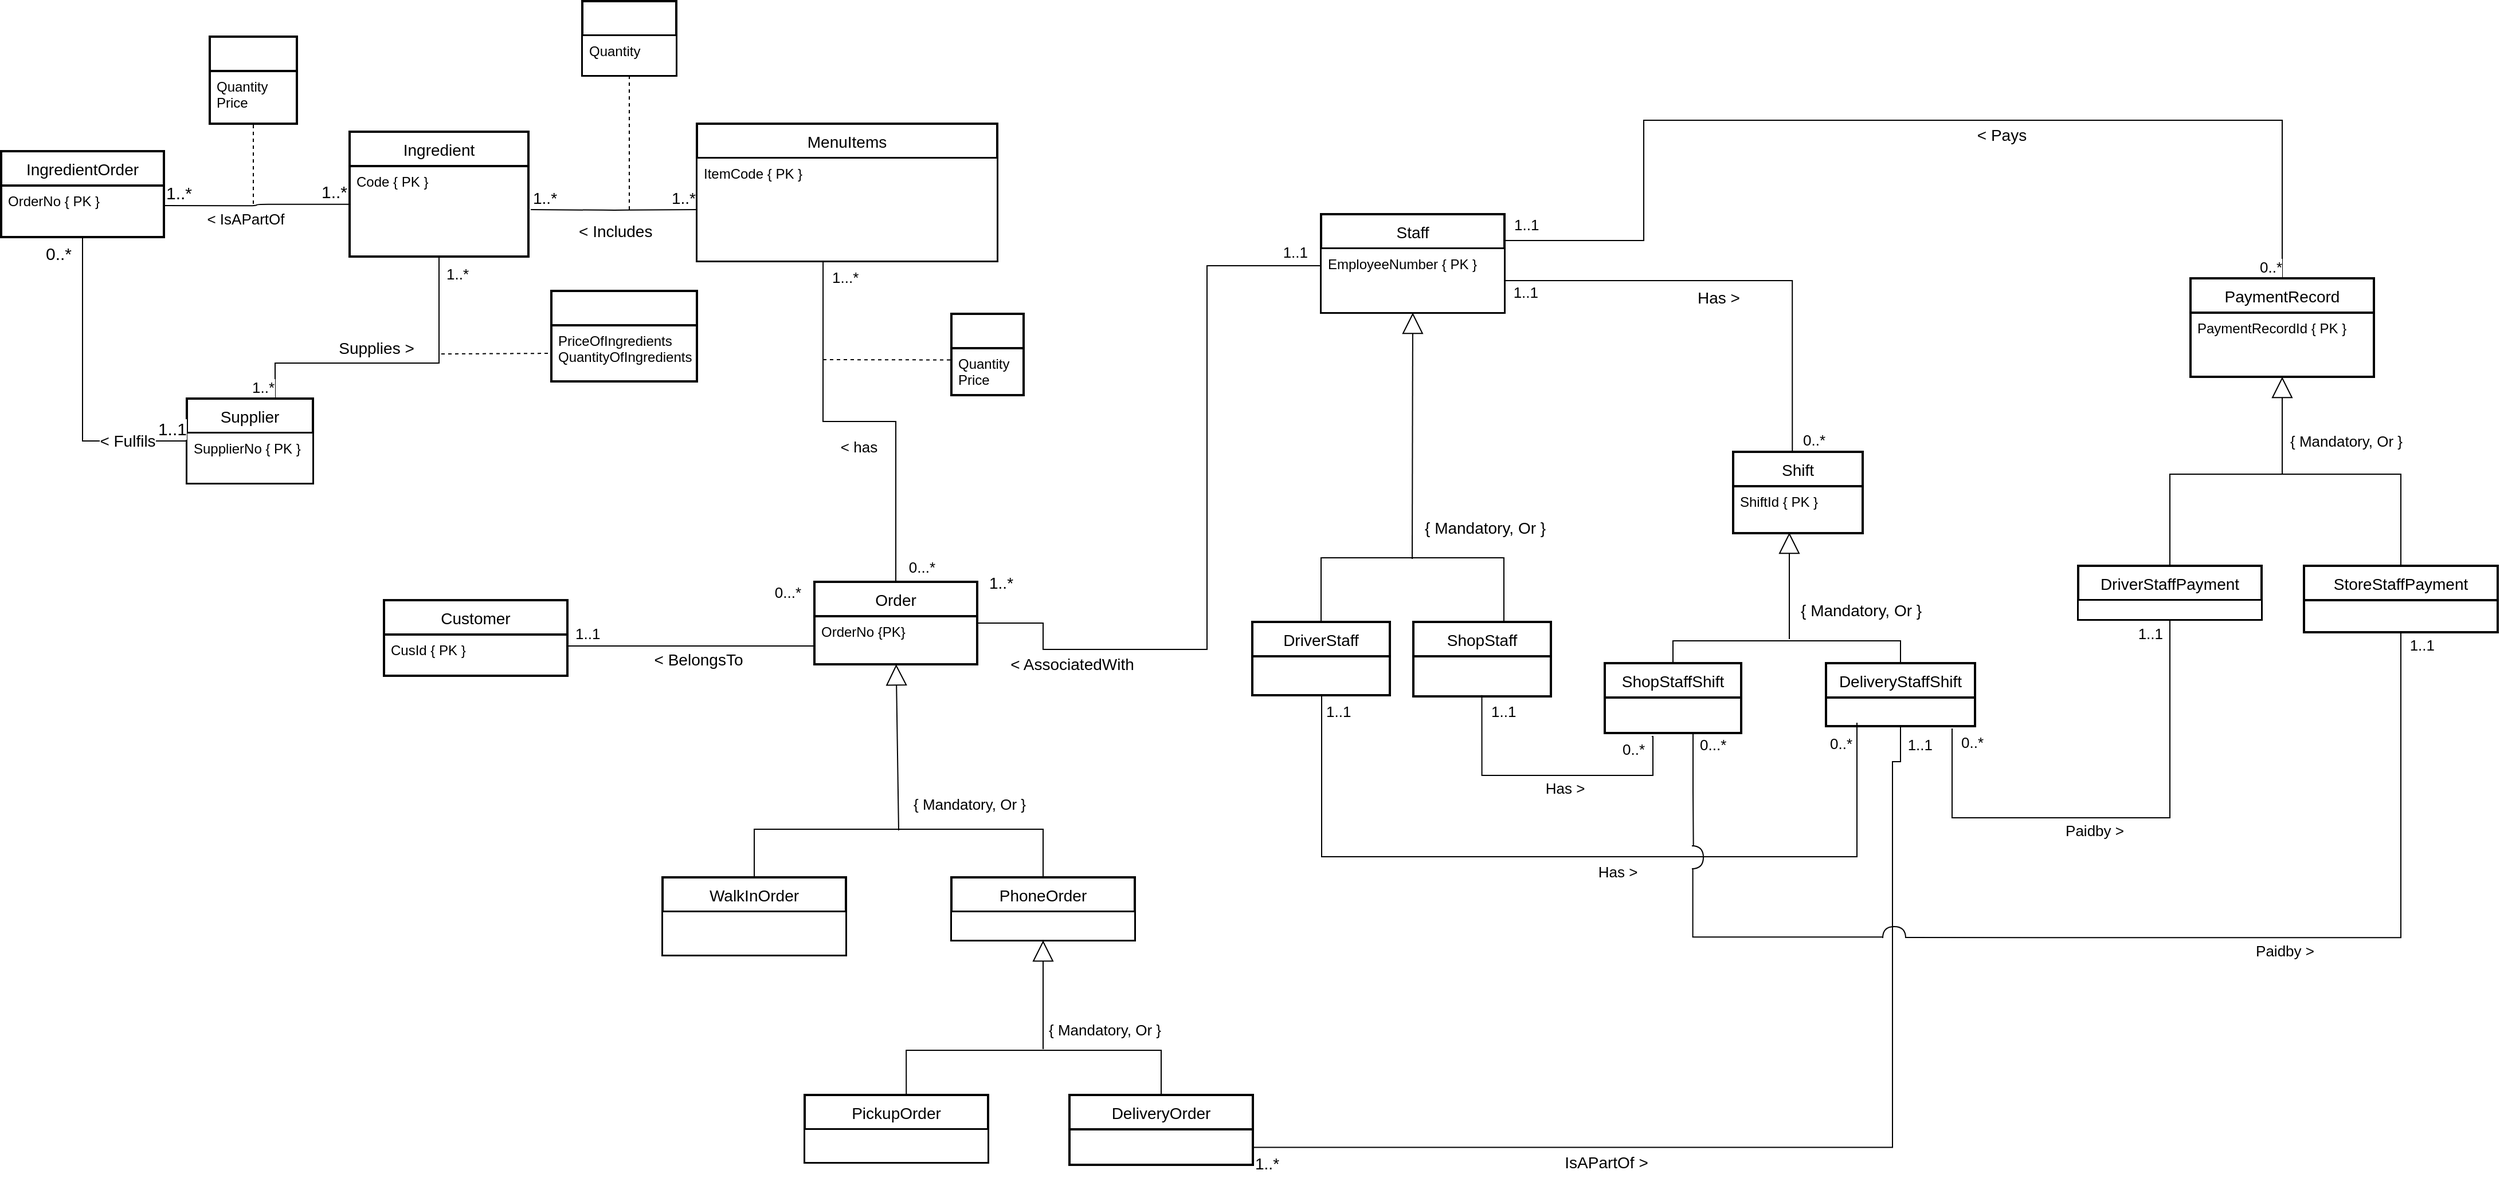 <mxfile version="12.1.9" type="device" pages="1"><diagram id="5v86QGyuzgMImL1eZHsM" name="Page-1"><mxGraphModel dx="1896" dy="987" grid="0" gridSize="10" guides="1" tooltips="1" connect="1" arrows="1" fold="1" page="0" pageScale="1" pageWidth="827" pageHeight="1169" math="0" shadow="0"><root><mxCell id="0"/><mxCell id="1" parent="0"/><mxCell id="y1MUxtFvdS9-Ag9Gjrmt-1" value="Order" style="swimlane;childLayout=stackLayout;horizontal=1;startSize=30;horizontalStack=0;rounded=0;fontSize=14;fontStyle=0;strokeWidth=2;resizeParent=0;resizeLast=1;shadow=0;dashed=0;align=center;" parent="1" vertex="1"><mxGeometry x="218.5" y="186" width="142" height="72" as="geometry"/></mxCell><mxCell id="y1MUxtFvdS9-Ag9Gjrmt-2" value="OrderNo {PK}" style="align=left;strokeColor=none;fillColor=none;spacingLeft=4;fontSize=12;verticalAlign=top;resizable=0;rotatable=0;part=1;" parent="y1MUxtFvdS9-Ag9Gjrmt-1" vertex="1"><mxGeometry y="30" width="142" height="42" as="geometry"/></mxCell><mxCell id="y1MUxtFvdS9-Ag9Gjrmt-3" value="PhoneOrder" style="swimlane;childLayout=stackLayout;horizontal=1;startSize=30;horizontalStack=0;rounded=0;fontSize=14;fontStyle=0;strokeWidth=2;resizeParent=0;resizeLast=1;shadow=0;dashed=0;align=center;" parent="1" vertex="1"><mxGeometry x="338" y="444" width="160" height="55" as="geometry"/></mxCell><mxCell id="y1MUxtFvdS9-Ag9Gjrmt-4" value="" style="align=left;spacingLeft=4;fontSize=12;verticalAlign=top;resizable=0;rotatable=0;part=1;" parent="y1MUxtFvdS9-Ag9Gjrmt-3" vertex="1"><mxGeometry y="30" width="160" height="25" as="geometry"/></mxCell><mxCell id="y1MUxtFvdS9-Ag9Gjrmt-7" value="WalkInOrder" style="swimlane;childLayout=stackLayout;horizontal=1;startSize=30;horizontalStack=0;rounded=0;fontSize=14;fontStyle=0;strokeWidth=2;resizeParent=0;resizeLast=1;shadow=0;dashed=0;align=center;" parent="1" vertex="1"><mxGeometry x="86" y="444" width="160" height="68" as="geometry"/></mxCell><mxCell id="y1MUxtFvdS9-Ag9Gjrmt-8" value="" style="align=left;spacingLeft=4;fontSize=12;verticalAlign=top;resizable=0;rotatable=0;part=1;" parent="y1MUxtFvdS9-Ag9Gjrmt-7" vertex="1"><mxGeometry y="30" width="160" height="38" as="geometry"/></mxCell><mxCell id="y1MUxtFvdS9-Ag9Gjrmt-13" value="" style="endArrow=block;endSize=16;endFill=0;html=1;" parent="1" target="y1MUxtFvdS9-Ag9Gjrmt-2" edge="1"><mxGeometry width="160" relative="1" as="geometry"><mxPoint x="292" y="403" as="sourcePoint"/><mxPoint x="338" y="371.5" as="targetPoint"/></mxGeometry></mxCell><mxCell id="y1MUxtFvdS9-Ag9Gjrmt-14" value="" style="endArrow=none;html=1;edgeStyle=orthogonalEdgeStyle;rounded=0;exitX=0.5;exitY=0;exitDx=0;exitDy=0;" parent="1" source="y1MUxtFvdS9-Ag9Gjrmt-7" target="y1MUxtFvdS9-Ag9Gjrmt-3" edge="1"><mxGeometry relative="1" as="geometry"><mxPoint x="162" y="402" as="sourcePoint"/><mxPoint x="400" y="402" as="targetPoint"/><Array as="points"><mxPoint x="166" y="402"/><mxPoint x="418" y="402"/></Array></mxGeometry></mxCell><mxCell id="y1MUxtFvdS9-Ag9Gjrmt-26" value="Customer" style="swimlane;childLayout=stackLayout;horizontal=1;startSize=30;horizontalStack=0;rounded=0;fontSize=14;fontStyle=0;strokeWidth=2;resizeParent=0;resizeLast=1;shadow=0;dashed=0;align=center;" parent="1" vertex="1"><mxGeometry x="-157" y="202" width="160" height="66" as="geometry"/></mxCell><mxCell id="y1MUxtFvdS9-Ag9Gjrmt-27" value="CusId { PK }" style="align=left;strokeColor=none;fillColor=none;spacingLeft=4;fontSize=12;verticalAlign=top;resizable=0;rotatable=0;part=1;" parent="y1MUxtFvdS9-Ag9Gjrmt-26" vertex="1"><mxGeometry y="30" width="160" height="36" as="geometry"/></mxCell><mxCell id="y1MUxtFvdS9-Ag9Gjrmt-28" value="&lt;font style=&quot;font-size: 14px&quot;&gt;&amp;lt; BelongsTo&lt;/font&gt;" style="endArrow=none;html=1;edgeStyle=orthogonalEdgeStyle;entryX=0.001;entryY=0.398;entryDx=0;entryDy=0;entryPerimeter=0;rounded=0;exitX=1;exitY=0.25;exitDx=0;exitDy=0;" parent="1" source="y1MUxtFvdS9-Ag9Gjrmt-27" target="y1MUxtFvdS9-Ag9Gjrmt-2" edge="1"><mxGeometry x="0.012" y="-12" relative="1" as="geometry"><mxPoint x="20" y="246" as="sourcePoint"/><mxPoint x="155.5" y="243.5" as="targetPoint"/><Array as="points"><mxPoint x="3" y="242"/></Array><mxPoint as="offset"/></mxGeometry></mxCell><mxCell id="y1MUxtFvdS9-Ag9Gjrmt-29" value="1..1" style="resizable=0;html=1;align=left;verticalAlign=bottom;labelBackgroundColor=#ffffff;fontSize=13;" parent="y1MUxtFvdS9-Ag9Gjrmt-28" connectable="0" vertex="1"><mxGeometry x="-1" relative="1" as="geometry"><mxPoint x="5" as="offset"/></mxGeometry></mxCell><mxCell id="y1MUxtFvdS9-Ag9Gjrmt-30" value="0...*" style="resizable=0;html=1;align=right;verticalAlign=bottom;labelBackgroundColor=#ffffff;fontSize=13;" parent="y1MUxtFvdS9-Ag9Gjrmt-28" connectable="0" vertex="1"><mxGeometry x="1" relative="1" as="geometry"><mxPoint x="-11" y="-27.5" as="offset"/></mxGeometry></mxCell><mxCell id="y1MUxtFvdS9-Ag9Gjrmt-31" value="MenuItems" style="swimlane;childLayout=stackLayout;horizontal=1;startSize=30;horizontalStack=0;rounded=0;fontSize=14;fontStyle=0;strokeWidth=2;resizeParent=0;resizeLast=1;shadow=0;dashed=0;align=center;strokeColor=#000000;" parent="1" vertex="1"><mxGeometry x="116" y="-214" width="262" height="120" as="geometry"/></mxCell><mxCell id="y1MUxtFvdS9-Ag9Gjrmt-32" value="ItemCode { PK } " style="align=left;spacingLeft=4;fontSize=12;verticalAlign=top;resizable=0;rotatable=0;part=1;rounded=0;" parent="y1MUxtFvdS9-Ag9Gjrmt-31" vertex="1"><mxGeometry y="30" width="262" height="90" as="geometry"/></mxCell><mxCell id="y1MUxtFvdS9-Ag9Gjrmt-33" value="&lt;font style=&quot;font-size: 13px&quot;&gt;&amp;lt; has&lt;/font&gt;" style="endArrow=none;html=1;edgeStyle=orthogonalEdgeStyle;entryX=0.5;entryY=0;entryDx=0;entryDy=0;exitX=0.42;exitY=1;exitDx=0;exitDy=0;rounded=0;exitPerimeter=0;" parent="1" source="y1MUxtFvdS9-Ag9Gjrmt-32" target="y1MUxtFvdS9-Ag9Gjrmt-1" edge="1"><mxGeometry x="0.314" y="-33" relative="1" as="geometry"><mxPoint x="201" y="15" as="sourcePoint"/><mxPoint x="361" y="15" as="targetPoint"/><mxPoint as="offset"/></mxGeometry></mxCell><mxCell id="y1MUxtFvdS9-Ag9Gjrmt-34" value="1...*" style="resizable=0;html=1;align=left;verticalAlign=bottom;labelBackgroundColor=#ffffff;fontSize=13;" parent="y1MUxtFvdS9-Ag9Gjrmt-33" connectable="0" vertex="1"><mxGeometry x="-1" relative="1" as="geometry"><mxPoint x="6" y="24.5" as="offset"/></mxGeometry></mxCell><mxCell id="y1MUxtFvdS9-Ag9Gjrmt-35" value="0...*" style="resizable=0;html=1;align=right;verticalAlign=bottom;labelBackgroundColor=#ffffff;fontSize=13;" parent="y1MUxtFvdS9-Ag9Gjrmt-33" connectable="0" vertex="1"><mxGeometry x="1" relative="1" as="geometry"><mxPoint x="35" y="-2.5" as="offset"/></mxGeometry></mxCell><mxCell id="y1MUxtFvdS9-Ag9Gjrmt-37" value="" style="swimlane;childLayout=stackLayout;horizontal=1;startSize=30;horizontalStack=0;rounded=0;fontSize=14;fontStyle=0;strokeWidth=2;resizeParent=0;resizeLast=1;shadow=0;dashed=0;align=center;" parent="1" vertex="1"><mxGeometry x="338" y="-48" width="63" height="71" as="geometry"/></mxCell><mxCell id="y1MUxtFvdS9-Ag9Gjrmt-38" value="Quantity&#xA;Price&#xA;" style="align=left;strokeColor=none;fillColor=none;spacingLeft=4;fontSize=12;verticalAlign=top;resizable=0;rotatable=0;part=1;" parent="y1MUxtFvdS9-Ag9Gjrmt-37" vertex="1"><mxGeometry y="30" width="63" height="41" as="geometry"/></mxCell><mxCell id="y1MUxtFvdS9-Ag9Gjrmt-41" value="" style="endArrow=none;dashed=1;html=1;entryX=0;entryY=0.25;entryDx=0;entryDy=0;" parent="1" target="y1MUxtFvdS9-Ag9Gjrmt-38" edge="1"><mxGeometry width="50" height="50" relative="1" as="geometry"><mxPoint x="226" y="-8" as="sourcePoint"/><mxPoint x="335" y="7" as="targetPoint"/></mxGeometry></mxCell><mxCell id="y1MUxtFvdS9-Ag9Gjrmt-42" value="Ingredient" style="swimlane;childLayout=stackLayout;horizontal=1;startSize=30;horizontalStack=0;rounded=0;fontSize=14;fontStyle=0;strokeWidth=2;resizeParent=0;resizeLast=1;shadow=0;dashed=0;align=center;" parent="1" vertex="1"><mxGeometry x="-187" y="-207" width="156" height="109" as="geometry"/></mxCell><mxCell id="y1MUxtFvdS9-Ag9Gjrmt-43" value="Code { PK } &#xA;&#xA;" style="align=left;strokeColor=none;fillColor=none;spacingLeft=4;fontSize=12;verticalAlign=top;resizable=0;rotatable=0;part=1;" parent="y1MUxtFvdS9-Ag9Gjrmt-42" vertex="1"><mxGeometry y="30" width="156" height="79" as="geometry"/></mxCell><mxCell id="y1MUxtFvdS9-Ag9Gjrmt-44" value="Supplier" style="swimlane;childLayout=stackLayout;horizontal=1;startSize=30;horizontalStack=0;rounded=0;fontSize=14;fontStyle=0;strokeWidth=2;resizeParent=0;resizeLast=1;shadow=0;dashed=0;align=center;" parent="1" vertex="1"><mxGeometry x="-329" y="26" width="110" height="74" as="geometry"/></mxCell><mxCell id="y1MUxtFvdS9-Ag9Gjrmt-45" value="SupplierNo { PK }&#xA;" style="align=left;spacingLeft=4;fontSize=12;verticalAlign=top;resizable=0;rotatable=0;part=1;rounded=0;" parent="y1MUxtFvdS9-Ag9Gjrmt-44" vertex="1"><mxGeometry y="30" width="110" height="44" as="geometry"/></mxCell><mxCell id="y1MUxtFvdS9-Ag9Gjrmt-55" value="" style="endArrow=none;html=1;edgeStyle=orthogonalEdgeStyle;entryX=0.5;entryY=1;entryDx=0;entryDy=0;exitX=0.5;exitY=0;exitDx=0;exitDy=0;rounded=0;" parent="1" source="y1MUxtFvdS9-Ag9Gjrmt-44" target="y1MUxtFvdS9-Ag9Gjrmt-43" edge="1"><mxGeometry relative="1" as="geometry"><mxPoint x="-349" y="-11" as="sourcePoint"/><mxPoint x="-189" y="-11" as="targetPoint"/><Array as="points"><mxPoint x="-252" y="-5"/><mxPoint x="-109" y="-5"/></Array></mxGeometry></mxCell><mxCell id="y1MUxtFvdS9-Ag9Gjrmt-56" value="&lt;font style=&quot;font-size: 13px&quot;&gt;1..*&lt;/font&gt;" style="resizable=0;html=1;align=left;verticalAlign=bottom;labelBackgroundColor=#ffffff;fontSize=10;" parent="y1MUxtFvdS9-Ag9Gjrmt-55" connectable="0" vertex="1"><mxGeometry x="-1" relative="1" as="geometry"/></mxCell><mxCell id="y1MUxtFvdS9-Ag9Gjrmt-57" value="&lt;font style=&quot;font-size: 13px&quot;&gt;1..*&lt;/font&gt;" style="resizable=0;html=1;align=right;verticalAlign=bottom;labelBackgroundColor=#ffffff;fontSize=10;" parent="y1MUxtFvdS9-Ag9Gjrmt-55" connectable="0" vertex="1"><mxGeometry x="1" relative="1" as="geometry"><mxPoint x="26.5" y="25" as="offset"/></mxGeometry></mxCell><mxCell id="Xc2gCDijcCXvqVwI077y-15" value="Supplies &amp;gt;" style="text;html=1;resizable=0;points=[];align=center;verticalAlign=middle;labelBackgroundColor=#ffffff;fontSize=14;" parent="y1MUxtFvdS9-Ag9Gjrmt-55" vertex="1" connectable="0"><mxGeometry x="0.09" relative="1" as="geometry"><mxPoint x="-16.5" y="-13" as="offset"/></mxGeometry></mxCell><mxCell id="y1MUxtFvdS9-Ag9Gjrmt-58" value="IngredientOrder" style="swimlane;childLayout=stackLayout;horizontal=1;startSize=30;horizontalStack=0;rounded=0;fontSize=14;fontStyle=0;strokeWidth=2;resizeParent=0;resizeLast=1;shadow=0;dashed=0;align=center;" parent="1" vertex="1"><mxGeometry x="-491" y="-190" width="142" height="75" as="geometry"/></mxCell><mxCell id="y1MUxtFvdS9-Ag9Gjrmt-59" value="OrderNo { PK }&#xA;" style="align=left;strokeColor=none;fillColor=none;spacingLeft=4;fontSize=12;verticalAlign=top;resizable=0;rotatable=0;part=1;" parent="y1MUxtFvdS9-Ag9Gjrmt-58" vertex="1"><mxGeometry y="30" width="142" height="45" as="geometry"/></mxCell><mxCell id="y1MUxtFvdS9-Ag9Gjrmt-60" value="" style="endArrow=none;html=1;edgeStyle=orthogonalEdgeStyle;entryX=-0.006;entryY=0.423;entryDx=0;entryDy=0;entryPerimeter=0;exitX=0.994;exitY=0.39;exitDx=0;exitDy=0;exitPerimeter=0;" parent="1" source="y1MUxtFvdS9-Ag9Gjrmt-59" target="y1MUxtFvdS9-Ag9Gjrmt-43" edge="1"><mxGeometry relative="1" as="geometry"><mxPoint x="-342.5" y="-132.5" as="sourcePoint"/><mxPoint x="-182.5" y="-132.5" as="targetPoint"/></mxGeometry></mxCell><mxCell id="y1MUxtFvdS9-Ag9Gjrmt-61" value="1..*" style="resizable=0;html=1;align=left;verticalAlign=bottom;labelBackgroundColor=#ffffff;fontSize=15;" parent="y1MUxtFvdS9-Ag9Gjrmt-60" connectable="0" vertex="1"><mxGeometry x="-1" relative="1" as="geometry"><mxPoint x="1" as="offset"/></mxGeometry></mxCell><mxCell id="y1MUxtFvdS9-Ag9Gjrmt-62" value="1..*" style="resizable=0;html=1;align=right;verticalAlign=bottom;labelBackgroundColor=#ffffff;fontSize=15;" parent="y1MUxtFvdS9-Ag9Gjrmt-60" connectable="0" vertex="1"><mxGeometry x="1" relative="1" as="geometry"/></mxCell><mxCell id="Xc2gCDijcCXvqVwI077y-18" value="&amp;lt; IsAPartOf" style="text;html=1;resizable=0;points=[];align=center;verticalAlign=middle;labelBackgroundColor=#ffffff;fontSize=13;" parent="y1MUxtFvdS9-Ag9Gjrmt-60" vertex="1" connectable="0"><mxGeometry x="0.018" y="-20" relative="1" as="geometry"><mxPoint x="-10" y="-7.5" as="offset"/></mxGeometry></mxCell><mxCell id="y1MUxtFvdS9-Ag9Gjrmt-63" value="Staff" style="swimlane;childLayout=stackLayout;horizontal=1;startSize=30;horizontalStack=0;rounded=0;fontSize=14;fontStyle=0;strokeWidth=2;resizeParent=0;resizeLast=1;shadow=0;dashed=0;align=center;" parent="1" vertex="1"><mxGeometry x="660.5" y="-135" width="160" height="86" as="geometry"/></mxCell><mxCell id="y1MUxtFvdS9-Ag9Gjrmt-64" value="EmployeeNumber { PK }&#xA;&#xA;" style="align=left;spacingLeft=4;fontSize=12;verticalAlign=top;resizable=0;rotatable=0;part=1;" parent="y1MUxtFvdS9-Ag9Gjrmt-63" vertex="1"><mxGeometry y="30" width="160" height="56" as="geometry"/></mxCell><mxCell id="y1MUxtFvdS9-Ag9Gjrmt-65" value="Shift" style="swimlane;childLayout=stackLayout;horizontal=1;startSize=30;horizontalStack=0;rounded=0;fontSize=14;fontStyle=0;strokeWidth=2;resizeParent=0;resizeLast=1;shadow=0;dashed=0;align=center;" parent="1" vertex="1"><mxGeometry x="1020" y="72.5" width="113" height="71" as="geometry"/></mxCell><mxCell id="y1MUxtFvdS9-Ag9Gjrmt-66" value="ShiftId { PK }" style="align=left;strokeColor=none;fillColor=none;spacingLeft=4;fontSize=12;verticalAlign=top;resizable=0;rotatable=0;part=1;" parent="y1MUxtFvdS9-Ag9Gjrmt-65" vertex="1"><mxGeometry y="30" width="113" height="41" as="geometry"/></mxCell><mxCell id="y1MUxtFvdS9-Ag9Gjrmt-67" value="PaymentRecord" style="swimlane;childLayout=stackLayout;horizontal=1;startSize=30;horizontalStack=0;rounded=0;fontSize=14;fontStyle=0;strokeWidth=2;resizeParent=0;resizeLast=1;shadow=0;dashed=0;align=center;" parent="1" vertex="1"><mxGeometry x="1419" y="-79" width="160" height="86" as="geometry"/></mxCell><mxCell id="y1MUxtFvdS9-Ag9Gjrmt-68" value="PaymentRecordId { PK }" style="align=left;strokeColor=none;fillColor=none;spacingLeft=4;fontSize=12;verticalAlign=top;resizable=0;rotatable=0;part=1;" parent="y1MUxtFvdS9-Ag9Gjrmt-67" vertex="1"><mxGeometry y="30" width="160" height="56" as="geometry"/></mxCell><mxCell id="y1MUxtFvdS9-Ag9Gjrmt-71" value="" style="endArrow=none;html=1;edgeStyle=orthogonalEdgeStyle;entryX=1;entryY=0.5;entryDx=0;entryDy=0;exitX=0.457;exitY=0.01;exitDx=0;exitDy=0;exitPerimeter=0;rounded=0;" parent="1" source="y1MUxtFvdS9-Ag9Gjrmt-65" target="y1MUxtFvdS9-Ag9Gjrmt-64" edge="1"><mxGeometry relative="1" as="geometry"><mxPoint x="580" y="121.5" as="sourcePoint"/><mxPoint x="740" y="121.5" as="targetPoint"/><Array as="points"><mxPoint x="1071" y="-77"/></Array></mxGeometry></mxCell><mxCell id="y1MUxtFvdS9-Ag9Gjrmt-72" value="&lt;font style=&quot;font-size: 13px;&quot;&gt;0..*&lt;/font&gt;" style="resizable=0;html=1;align=left;verticalAlign=bottom;labelBackgroundColor=#ffffff;fontSize=13;" parent="y1MUxtFvdS9-Ag9Gjrmt-71" connectable="0" vertex="1"><mxGeometry x="-1" relative="1" as="geometry"><mxPoint x="7" y="-1" as="offset"/></mxGeometry></mxCell><mxCell id="y1MUxtFvdS9-Ag9Gjrmt-73" value="1..1" style="resizable=0;html=1;align=right;verticalAlign=bottom;labelBackgroundColor=#ffffff;fontSize=13;" parent="y1MUxtFvdS9-Ag9Gjrmt-71" connectable="0" vertex="1"><mxGeometry x="1" relative="1" as="geometry"><mxPoint x="30.5" y="20.5" as="offset"/></mxGeometry></mxCell><mxCell id="y1MUxtFvdS9-Ag9Gjrmt-77" value="&lt;font style=&quot;font-size: 14px&quot;&gt;Has &amp;gt;&lt;/font&gt;" style="text;html=1;resizable=0;points=[];align=center;verticalAlign=middle;labelBackgroundColor=#ffffff;" parent="y1MUxtFvdS9-Ag9Gjrmt-71" vertex="1" connectable="0"><mxGeometry x="0.083" y="2" relative="1" as="geometry"><mxPoint x="2" y="13" as="offset"/></mxGeometry></mxCell><mxCell id="y1MUxtFvdS9-Ag9Gjrmt-74" value="" style="endArrow=none;html=1;edgeStyle=orthogonalEdgeStyle;entryX=0.5;entryY=0;entryDx=0;entryDy=0;exitX=1;exitY=0.25;exitDx=0;exitDy=0;rounded=0;" parent="1" source="y1MUxtFvdS9-Ag9Gjrmt-64" target="y1MUxtFvdS9-Ag9Gjrmt-67" edge="1"><mxGeometry relative="1" as="geometry"><mxPoint x="835" y="53" as="sourcePoint"/><mxPoint x="995" y="53" as="targetPoint"/><Array as="points"><mxPoint x="821" y="-112"/><mxPoint x="942" y="-112"/><mxPoint x="942" y="-217"/><mxPoint x="1499" y="-217"/></Array></mxGeometry></mxCell><mxCell id="y1MUxtFvdS9-Ag9Gjrmt-75" value="1..1" style="resizable=0;html=1;align=left;verticalAlign=bottom;labelBackgroundColor=#ffffff;fontSize=13;" parent="y1MUxtFvdS9-Ag9Gjrmt-74" connectable="0" vertex="1"><mxGeometry x="-1" relative="1" as="geometry"><mxPoint x="6" y="-24.5" as="offset"/></mxGeometry></mxCell><mxCell id="y1MUxtFvdS9-Ag9Gjrmt-76" value="0..*" style="resizable=0;html=1;align=right;verticalAlign=bottom;labelBackgroundColor=#ffffff;fontSize=13;" parent="y1MUxtFvdS9-Ag9Gjrmt-74" connectable="0" vertex="1"><mxGeometry x="1" relative="1" as="geometry"/></mxCell><mxCell id="y1MUxtFvdS9-Ag9Gjrmt-78" value="&amp;lt; Pays" style="text;html=1;resizable=0;points=[];align=center;verticalAlign=middle;labelBackgroundColor=#ffffff;fontSize=14;" parent="y1MUxtFvdS9-Ag9Gjrmt-74" vertex="1" connectable="0"><mxGeometry x="-0.081" y="-28" relative="1" as="geometry"><mxPoint x="126" y="-15" as="offset"/></mxGeometry></mxCell><mxCell id="y1MUxtFvdS9-Ag9Gjrmt-84" value="DriverStaff" style="swimlane;childLayout=stackLayout;horizontal=1;startSize=30;horizontalStack=0;rounded=0;fontSize=14;fontStyle=0;strokeWidth=2;resizeParent=0;resizeLast=1;shadow=0;dashed=0;align=center;" parent="1" vertex="1"><mxGeometry x="600.5" y="221" width="120" height="64" as="geometry"/></mxCell><mxCell id="y1MUxtFvdS9-Ag9Gjrmt-86" value="ShopStaff" style="swimlane;childLayout=stackLayout;horizontal=1;startSize=30;horizontalStack=0;rounded=0;fontSize=14;fontStyle=0;strokeWidth=2;resizeParent=0;resizeLast=1;shadow=0;dashed=0;align=center;" parent="1" vertex="1"><mxGeometry x="741" y="221" width="120" height="65" as="geometry"/></mxCell><mxCell id="y1MUxtFvdS9-Ag9Gjrmt-90" value="" style="endArrow=block;endSize=16;endFill=0;html=1;entryX=0.5;entryY=1;entryDx=0;entryDy=0;" parent="1" target="y1MUxtFvdS9-Ag9Gjrmt-64" edge="1"><mxGeometry width="160" relative="1" as="geometry"><mxPoint x="740" y="166" as="sourcePoint"/><mxPoint x="760.5" y="145.5" as="targetPoint"/></mxGeometry></mxCell><mxCell id="y1MUxtFvdS9-Ag9Gjrmt-93" value="" style="endArrow=none;html=1;edgeStyle=orthogonalEdgeStyle;entryX=0.5;entryY=0;entryDx=0;entryDy=0;exitX=0.5;exitY=0;exitDx=0;exitDy=0;rounded=0;" parent="1" source="y1MUxtFvdS9-Ag9Gjrmt-84" target="y1MUxtFvdS9-Ag9Gjrmt-86" edge="1"><mxGeometry relative="1" as="geometry"><mxPoint x="660" y="163.5" as="sourcePoint"/><mxPoint x="820" y="163.5" as="targetPoint"/><Array as="points"><mxPoint x="660" y="165"/><mxPoint x="820" y="165"/></Array></mxGeometry></mxCell><mxCell id="y1MUxtFvdS9-Ag9Gjrmt-95" value="" style="resizable=0;html=1;align=right;verticalAlign=bottom;labelBackgroundColor=#ffffff;fontSize=10;" parent="y1MUxtFvdS9-Ag9Gjrmt-93" connectable="0" vertex="1"><mxGeometry x="1" relative="1" as="geometry"/></mxCell><mxCell id="y1MUxtFvdS9-Ag9Gjrmt-99" value="" style="swimlane;childLayout=stackLayout;horizontal=1;startSize=30;horizontalStack=0;rounded=0;fontSize=14;fontStyle=0;strokeWidth=2;resizeParent=0;resizeLast=1;shadow=0;dashed=0;align=center;strokeColor=#000000;" parent="1" vertex="1"><mxGeometry x="16" y="-321" width="82" height="65" as="geometry"/></mxCell><mxCell id="y1MUxtFvdS9-Ag9Gjrmt-100" value="Quantity" style="align=left;spacingLeft=4;fontSize=12;verticalAlign=top;resizable=0;rotatable=0;part=1;rounded=0;" parent="y1MUxtFvdS9-Ag9Gjrmt-99" vertex="1"><mxGeometry y="30" width="82" height="35" as="geometry"/></mxCell><mxCell id="y1MUxtFvdS9-Ag9Gjrmt-101" value="" style="endArrow=none;dashed=1;html=1;entryX=0.5;entryY=1;entryDx=0;entryDy=0;" parent="1" target="y1MUxtFvdS9-Ag9Gjrmt-100" edge="1"><mxGeometry width="50" height="50" relative="1" as="geometry"><mxPoint x="57" y="-139" as="sourcePoint"/><mxPoint x="-475" y="585" as="targetPoint"/></mxGeometry></mxCell><mxCell id="y1MUxtFvdS9-Ag9Gjrmt-107" value="DeliveryOrder" style="swimlane;childLayout=stackLayout;horizontal=1;startSize=30;horizontalStack=0;rounded=0;fontSize=14;fontStyle=0;strokeWidth=2;resizeParent=0;resizeLast=1;shadow=0;dashed=0;align=center;" parent="1" vertex="1"><mxGeometry x="441" y="634" width="160" height="61" as="geometry"/></mxCell><mxCell id="y1MUxtFvdS9-Ag9Gjrmt-109" value="PickupOrder" style="swimlane;childLayout=stackLayout;horizontal=1;startSize=30;horizontalStack=0;rounded=0;fontSize=14;fontStyle=0;strokeWidth=2;resizeParent=0;resizeLast=1;shadow=0;dashed=0;align=center;" parent="1" vertex="1"><mxGeometry x="210" y="634" width="160" height="59" as="geometry"/></mxCell><mxCell id="y1MUxtFvdS9-Ag9Gjrmt-110" value="" style="align=left;spacingLeft=4;fontSize=12;verticalAlign=top;resizable=0;rotatable=0;part=1;rounded=0;" parent="y1MUxtFvdS9-Ag9Gjrmt-109" vertex="1"><mxGeometry y="30" width="160" height="29" as="geometry"/></mxCell><mxCell id="y1MUxtFvdS9-Ag9Gjrmt-111" value="" style="endArrow=block;endSize=16;endFill=0;html=1;entryX=0.5;entryY=1;entryDx=0;entryDy=0;" parent="1" target="y1MUxtFvdS9-Ag9Gjrmt-4" edge="1"><mxGeometry width="160" relative="1" as="geometry"><mxPoint x="418" y="594" as="sourcePoint"/><mxPoint x="299.5" y="636" as="targetPoint"/></mxGeometry></mxCell><mxCell id="y1MUxtFvdS9-Ag9Gjrmt-112" value="" style="endArrow=none;html=1;edgeStyle=orthogonalEdgeStyle;entryX=0.554;entryY=0.003;entryDx=0;entryDy=0;entryPerimeter=0;exitX=0.5;exitY=0;exitDx=0;exitDy=0;rounded=0;" parent="1" source="y1MUxtFvdS9-Ag9Gjrmt-107" target="y1MUxtFvdS9-Ag9Gjrmt-109" edge="1"><mxGeometry relative="1" as="geometry"><mxPoint x="338" y="595.5" as="sourcePoint"/><mxPoint x="498" y="595.5" as="targetPoint"/><Array as="points"><mxPoint x="521" y="595"/><mxPoint x="298" y="595"/></Array></mxGeometry></mxCell><mxCell id="y1MUxtFvdS9-Ag9Gjrmt-115" value="DeliveryStaffShift" style="swimlane;childLayout=stackLayout;horizontal=1;startSize=30;horizontalStack=0;rounded=0;fontSize=14;fontStyle=0;strokeWidth=2;resizeParent=0;resizeLast=1;shadow=0;dashed=0;align=center;" parent="1" vertex="1"><mxGeometry x="1101" y="257" width="130" height="55" as="geometry"/></mxCell><mxCell id="y1MUxtFvdS9-Ag9Gjrmt-117" value="ShopStaffShift" style="swimlane;childLayout=stackLayout;horizontal=1;startSize=30;horizontalStack=0;rounded=0;fontSize=14;fontStyle=0;strokeWidth=2;resizeParent=0;resizeLast=1;shadow=0;dashed=0;align=center;" parent="1" vertex="1"><mxGeometry x="908" y="257" width="119" height="61" as="geometry"/></mxCell><mxCell id="y1MUxtFvdS9-Ag9Gjrmt-119" value="" style="endArrow=block;endSize=16;endFill=0;html=1;" parent="1" edge="1"><mxGeometry width="160" relative="1" as="geometry"><mxPoint x="1069" y="236" as="sourcePoint"/><mxPoint x="1069" y="143" as="targetPoint"/></mxGeometry></mxCell><mxCell id="y1MUxtFvdS9-Ag9Gjrmt-120" value="" style="endArrow=none;html=1;edgeStyle=orthogonalEdgeStyle;entryX=0.5;entryY=0;entryDx=0;entryDy=0;exitX=0.5;exitY=0;exitDx=0;exitDy=0;rounded=0;" parent="1" source="y1MUxtFvdS9-Ag9Gjrmt-117" target="y1MUxtFvdS9-Ag9Gjrmt-115" edge="1"><mxGeometry relative="1" as="geometry"><mxPoint x="849" y="226" as="sourcePoint"/><mxPoint x="1009" y="226" as="targetPoint"/><Array as="points"><mxPoint x="981.5" y="237.5"/><mxPoint x="1156.5" y="237.5"/></Array></mxGeometry></mxCell><mxCell id="y1MUxtFvdS9-Ag9Gjrmt-141" value="" style="endArrow=none;html=1;edgeStyle=orthogonalEdgeStyle;entryX=0;entryY=0.5;entryDx=0;entryDy=0;exitX=0.5;exitY=1;exitDx=0;exitDy=0;rounded=0;" parent="1" source="y1MUxtFvdS9-Ag9Gjrmt-59" target="y1MUxtFvdS9-Ag9Gjrmt-44" edge="1"><mxGeometry relative="1" as="geometry"><mxPoint x="-489" y="198" as="sourcePoint"/><mxPoint x="-329" y="198" as="targetPoint"/></mxGeometry></mxCell><mxCell id="y1MUxtFvdS9-Ag9Gjrmt-142" value="0..*" style="resizable=0;html=1;align=left;verticalAlign=bottom;labelBackgroundColor=#ffffff;fontSize=15;" parent="y1MUxtFvdS9-Ag9Gjrmt-141" connectable="0" vertex="1"><mxGeometry x="-1" relative="1" as="geometry"><mxPoint x="-34.5" y="25" as="offset"/></mxGeometry></mxCell><mxCell id="y1MUxtFvdS9-Ag9Gjrmt-143" value="1..1" style="resizable=0;html=1;align=right;verticalAlign=bottom;labelBackgroundColor=#ffffff;fontSize=15;" parent="y1MUxtFvdS9-Ag9Gjrmt-141" connectable="0" vertex="1"><mxGeometry x="1" relative="1" as="geometry"/></mxCell><mxCell id="Xc2gCDijcCXvqVwI077y-16" value="&amp;lt; Fulfils" style="text;html=1;resizable=0;points=[];align=center;verticalAlign=middle;labelBackgroundColor=#ffffff;fontSize=14;" parent="y1MUxtFvdS9-Ag9Gjrmt-141" vertex="1" connectable="0"><mxGeometry x="0.045" y="17" relative="1" as="geometry"><mxPoint x="22" y="37.5" as="offset"/></mxGeometry></mxCell><mxCell id="y1MUxtFvdS9-Ag9Gjrmt-145" value="" style="endArrow=none;html=1;edgeStyle=orthogonalEdgeStyle;fontSize=16;exitX=1;exitY=0.5;exitDx=0;exitDy=0;entryX=0;entryY=0.5;entryDx=0;entryDy=0;rounded=0;" parent="1" source="y1MUxtFvdS9-Ag9Gjrmt-1" target="y1MUxtFvdS9-Ag9Gjrmt-64" edge="1"><mxGeometry relative="1" as="geometry"><mxPoint x="495.5" y="227.5" as="sourcePoint"/><mxPoint x="655.5" y="227.5" as="targetPoint"/><Array as="points"><mxPoint x="418" y="245"/><mxPoint x="561" y="245"/><mxPoint x="561" y="-90"/><mxPoint x="660" y="-90"/></Array></mxGeometry></mxCell><mxCell id="y1MUxtFvdS9-Ag9Gjrmt-146" value="&lt;font style=&quot;font-size: 14px;&quot;&gt;1..*&lt;/font&gt;" style="resizable=0;html=1;align=left;verticalAlign=bottom;labelBackgroundColor=#ffffff;fontSize=14;" parent="y1MUxtFvdS9-Ag9Gjrmt-145" connectable="0" vertex="1"><mxGeometry x="-1" relative="1" as="geometry"><mxPoint x="8" y="-25" as="offset"/></mxGeometry></mxCell><mxCell id="y1MUxtFvdS9-Ag9Gjrmt-147" value="1..1" style="resizable=0;html=1;align=right;verticalAlign=bottom;labelBackgroundColor=#ffffff;fontSize=13;" parent="y1MUxtFvdS9-Ag9Gjrmt-145" connectable="0" vertex="1"><mxGeometry x="1" relative="1" as="geometry"><mxPoint x="-11" y="-14.5" as="offset"/></mxGeometry></mxCell><mxCell id="Xc2gCDijcCXvqVwI077y-10" value="&lt;font style=&quot;font-size: 14px&quot;&gt;&amp;lt; AssociatedWith&lt;/font&gt;" style="text;html=1;resizable=0;points=[];align=center;verticalAlign=middle;labelBackgroundColor=#ffffff;fontSize=13;" parent="y1MUxtFvdS9-Ag9Gjrmt-145" vertex="1" connectable="0"><mxGeometry x="-0.73" y="-2" relative="1" as="geometry"><mxPoint x="14.5" y="11" as="offset"/></mxGeometry></mxCell><mxCell id="y1MUxtFvdS9-Ag9Gjrmt-148" value="" style="endArrow=block;endSize=16;endFill=0;html=1;fontSize=16;entryX=0.5;entryY=1;entryDx=0;entryDy=0;" parent="1" target="y1MUxtFvdS9-Ag9Gjrmt-68" edge="1"><mxGeometry width="160" relative="1" as="geometry"><mxPoint x="1499" y="92" as="sourcePoint"/><mxPoint x="1386.5" y="103.5" as="targetPoint"/></mxGeometry></mxCell><mxCell id="y1MUxtFvdS9-Ag9Gjrmt-151" value="StoreStaffPayment" style="swimlane;childLayout=stackLayout;horizontal=1;startSize=30;horizontalStack=0;rounded=0;fontSize=14;fontStyle=0;strokeWidth=2;resizeParent=0;resizeLast=1;shadow=0;dashed=0;align=center;" parent="1" vertex="1"><mxGeometry x="1518" y="172" width="169" height="58" as="geometry"/></mxCell><mxCell id="y1MUxtFvdS9-Ag9Gjrmt-153" value="" style="endArrow=none;html=1;edgeStyle=orthogonalEdgeStyle;fontSize=16;entryX=0.5;entryY=0;entryDx=0;entryDy=0;exitX=0.5;exitY=0;exitDx=0;exitDy=0;rounded=0;" parent="1" source="y1MUxtFvdS9-Ag9Gjrmt-149" target="y1MUxtFvdS9-Ag9Gjrmt-151" edge="1"><mxGeometry relative="1" as="geometry"><mxPoint x="1419" y="70" as="sourcePoint"/><mxPoint x="1579" y="70" as="targetPoint"/><Array as="points"><mxPoint x="1401" y="92"/><mxPoint x="1603" y="92"/></Array></mxGeometry></mxCell><mxCell id="y1MUxtFvdS9-Ag9Gjrmt-149" value="DriverStaffPayment" style="swimlane;childLayout=stackLayout;horizontal=1;startSize=30;horizontalStack=0;rounded=0;fontSize=14;fontStyle=0;strokeWidth=2;resizeParent=0;resizeLast=1;shadow=0;dashed=0;align=center;" parent="1" vertex="1"><mxGeometry x="1321" y="172" width="160" height="47" as="geometry"/></mxCell><mxCell id="y1MUxtFvdS9-Ag9Gjrmt-150" value="" style="align=left;spacingLeft=4;fontSize=12;verticalAlign=top;resizable=0;rotatable=0;part=1;" parent="y1MUxtFvdS9-Ag9Gjrmt-149" vertex="1"><mxGeometry y="30" width="160" height="17" as="geometry"/></mxCell><mxCell id="y1MUxtFvdS9-Ag9Gjrmt-156" value="" style="swimlane;childLayout=stackLayout;horizontal=1;startSize=30;horizontalStack=0;rounded=0;fontSize=14;fontStyle=0;strokeWidth=2;resizeParent=0;resizeLast=1;shadow=0;dashed=0;align=center;" parent="1" vertex="1"><mxGeometry x="-11" y="-68" width="127" height="79" as="geometry"/></mxCell><mxCell id="y1MUxtFvdS9-Ag9Gjrmt-157" value="PriceOfIngredients&#xA;QuantityOfIngredients&#xA;" style="align=left;strokeColor=none;fillColor=none;spacingLeft=4;fontSize=12;verticalAlign=top;resizable=0;rotatable=0;part=1;" parent="y1MUxtFvdS9-Ag9Gjrmt-156" vertex="1"><mxGeometry y="30" width="127" height="49" as="geometry"/></mxCell><mxCell id="y1MUxtFvdS9-Ag9Gjrmt-158" value="" style="endArrow=none;dashed=1;html=1;fontSize=16;entryX=0;entryY=0.5;entryDx=0;entryDy=0;" parent="1" target="y1MUxtFvdS9-Ag9Gjrmt-157" edge="1"><mxGeometry width="50" height="50" relative="1" as="geometry"><mxPoint x="-107" y="-13" as="sourcePoint"/><mxPoint x="-23" y="-8" as="targetPoint"/></mxGeometry></mxCell><mxCell id="y1MUxtFvdS9-Ag9Gjrmt-162" value="" style="endArrow=none;html=1;edgeStyle=orthogonalEdgeStyle;fontSize=16;exitX=1;exitY=0.75;exitDx=0;exitDy=0;entryX=0.5;entryY=1;entryDx=0;entryDy=0;rounded=0;" parent="1" source="y1MUxtFvdS9-Ag9Gjrmt-107" target="y1MUxtFvdS9-Ag9Gjrmt-115" edge="1"><mxGeometry relative="1" as="geometry"><mxPoint x="601" y="708.529" as="sourcePoint"/><mxPoint x="1165.706" y="343.824" as="targetPoint"/><Array as="points"><mxPoint x="1159" y="680"/><mxPoint x="1159" y="343"/><mxPoint x="1166" y="343"/></Array></mxGeometry></mxCell><mxCell id="y1MUxtFvdS9-Ag9Gjrmt-163" value="&lt;font style=&quot;font-size: 14px;&quot;&gt;1..*&lt;/font&gt;" style="resizable=0;html=1;align=left;verticalAlign=bottom;labelBackgroundColor=#ffffff;fontSize=14;" parent="y1MUxtFvdS9-Ag9Gjrmt-162" connectable="0" vertex="1"><mxGeometry x="-1" relative="1" as="geometry"><mxPoint x="-0.5" y="25" as="offset"/></mxGeometry></mxCell><mxCell id="y1MUxtFvdS9-Ag9Gjrmt-164" value="1..1" style="resizable=0;html=1;align=right;verticalAlign=bottom;labelBackgroundColor=#ffffff;fontSize=13;" parent="y1MUxtFvdS9-Ag9Gjrmt-162" connectable="0" vertex="1"><mxGeometry x="1" relative="1" as="geometry"><mxPoint x="28.5" y="26.5" as="offset"/></mxGeometry></mxCell><mxCell id="Xc2gCDijcCXvqVwI077y-8" value="&lt;font style=&quot;font-size: 14px&quot;&gt;IsAPartOf &amp;gt;&lt;/font&gt;" style="text;html=1;resizable=0;points=[];align=center;verticalAlign=middle;labelBackgroundColor=#ffffff;fontSize=13;" parent="y1MUxtFvdS9-Ag9Gjrmt-162" vertex="1" connectable="0"><mxGeometry x="-0.34" y="-1" relative="1" as="geometry"><mxPoint y="12" as="offset"/></mxGeometry></mxCell><mxCell id="y1MUxtFvdS9-Ag9Gjrmt-165" value="" style="swimlane;childLayout=stackLayout;horizontal=1;startSize=30;horizontalStack=0;rounded=0;fontSize=14;fontStyle=0;strokeWidth=2;resizeParent=0;resizeLast=1;shadow=0;dashed=0;align=center;" parent="1" vertex="1"><mxGeometry x="-309" y="-290" width="76" height="76" as="geometry"/></mxCell><mxCell id="y1MUxtFvdS9-Ag9Gjrmt-166" value="Quantity&#xA;Price" style="align=left;strokeColor=none;fillColor=none;spacingLeft=4;fontSize=12;verticalAlign=top;resizable=0;rotatable=0;part=1;" parent="y1MUxtFvdS9-Ag9Gjrmt-165" vertex="1"><mxGeometry y="30" width="76" height="46" as="geometry"/></mxCell><mxCell id="y1MUxtFvdS9-Ag9Gjrmt-167" value="" style="endArrow=none;dashed=1;html=1;fontSize=16;entryX=0.5;entryY=1;entryDx=0;entryDy=0;" parent="1" target="y1MUxtFvdS9-Ag9Gjrmt-166" edge="1"><mxGeometry width="50" height="50" relative="1" as="geometry"><mxPoint x="-271" y="-144" as="sourcePoint"/><mxPoint x="-249.5" y="-188" as="targetPoint"/></mxGeometry></mxCell><mxCell id="Xc2gCDijcCXvqVwI077y-1" value="&lt;font style=&quot;font-size: 13px&quot;&gt;{ Mandatory, Or }&lt;/font&gt;" style="text;html=1;resizable=0;points=[];autosize=1;align=left;verticalAlign=top;spacingTop=-4;" parent="1" vertex="1"><mxGeometry x="303" y="369.5" width="108" height="15" as="geometry"/></mxCell><mxCell id="Xc2gCDijcCXvqVwI077y-2" value="&lt;font style=&quot;font-size: 13px&quot;&gt;{ Mandatory, Or }&lt;/font&gt;" style="text;html=1;resizable=0;points=[];autosize=1;align=left;verticalAlign=top;spacingTop=-4;" parent="1" vertex="1"><mxGeometry x="421" y="566.5" width="108" height="15" as="geometry"/></mxCell><mxCell id="Xc2gCDijcCXvqVwI077y-3" value="&lt;font style=&quot;font-size: 14px&quot;&gt;{ Mandatory, Or }&lt;/font&gt;" style="text;html=1;resizable=0;points=[];autosize=1;align=left;verticalAlign=top;spacingTop=-4;" parent="1" vertex="1"><mxGeometry x="748.5" y="128" width="118" height="15" as="geometry"/></mxCell><mxCell id="Xc2gCDijcCXvqVwI077y-4" value="&lt;font style=&quot;font-size: 14px&quot;&gt;{ Mandatory, Or }&lt;/font&gt;" style="text;html=1;resizable=0;points=[];autosize=1;align=left;verticalAlign=top;spacingTop=-4;" parent="1" vertex="1"><mxGeometry x="1076.5" y="199.5" width="118" height="15" as="geometry"/></mxCell><mxCell id="Xc2gCDijcCXvqVwI077y-5" value="&lt;font style=&quot;font-size: 13px&quot;&gt;{ Mandatory, Or }&lt;/font&gt;" style="text;html=1;resizable=0;points=[];autosize=1;align=left;verticalAlign=top;spacingTop=-4;" parent="1" vertex="1"><mxGeometry x="1504" y="52.5" width="108" height="15" as="geometry"/></mxCell><mxCell id="gzTwMi27m3k0SdjKSbEH-6" value="&lt;font style=&quot;font-size: 13px&quot;&gt;Has &amp;gt;&lt;/font&gt;" style="endArrow=none;html=1;edgeStyle=orthogonalEdgeStyle;exitX=0.502;exitY=1.058;exitDx=0;exitDy=0;exitPerimeter=0;rounded=0;" parent="1" edge="1"><mxGeometry x="0.119" y="-11" relative="1" as="geometry"><mxPoint x="800.759" y="284.862" as="sourcePoint"/><mxPoint x="949" y="321" as="targetPoint"/><Array as="points"><mxPoint x="801" y="355"/><mxPoint x="950" y="355"/></Array><mxPoint as="offset"/></mxGeometry></mxCell><mxCell id="gzTwMi27m3k0SdjKSbEH-7" value="1..1" style="resizable=0;html=1;align=left;verticalAlign=bottom;labelBackgroundColor=#ffffff;fontSize=13;" parent="gzTwMi27m3k0SdjKSbEH-6" connectable="0" vertex="1"><mxGeometry x="-1" relative="1" as="geometry"><mxPoint x="6.5" y="24.5" as="offset"/></mxGeometry></mxCell><mxCell id="gzTwMi27m3k0SdjKSbEH-8" value="0..*" style="resizable=0;html=1;align=right;verticalAlign=bottom;labelBackgroundColor=#ffffff;fontSize=13;" parent="gzTwMi27m3k0SdjKSbEH-6" connectable="0" vertex="1"><mxGeometry x="1" relative="1" as="geometry"><mxPoint x="-5" y="21.5" as="offset"/></mxGeometry></mxCell><mxCell id="gzTwMi27m3k0SdjKSbEH-10" value="" style="endArrow=none;html=1;edgeStyle=orthogonalEdgeStyle;exitX=0.5;exitY=1;exitDx=0;exitDy=0;rounded=0;" parent="1" edge="1"><mxGeometry relative="1" as="geometry"><mxPoint x="661" y="285" as="sourcePoint"/><mxPoint x="1128" y="309" as="targetPoint"/><Array as="points"><mxPoint x="661" y="426"/><mxPoint x="1128" y="426"/></Array></mxGeometry></mxCell><mxCell id="gzTwMi27m3k0SdjKSbEH-11" value="1..1" style="resizable=0;html=1;align=left;verticalAlign=bottom;labelBackgroundColor=#ffffff;fontSize=13;" parent="gzTwMi27m3k0SdjKSbEH-10" connectable="0" vertex="1"><mxGeometry x="-1" relative="1" as="geometry"><mxPoint x="2" y="24.5" as="offset"/></mxGeometry></mxCell><mxCell id="gzTwMi27m3k0SdjKSbEH-12" value="0..*" style="resizable=0;html=1;align=right;verticalAlign=bottom;labelBackgroundColor=#ffffff;fontSize=13;" parent="gzTwMi27m3k0SdjKSbEH-10" connectable="0" vertex="1"><mxGeometry x="1" relative="1" as="geometry"><mxPoint x="-4" y="28.5" as="offset"/></mxGeometry></mxCell><mxCell id="gzTwMi27m3k0SdjKSbEH-14" value="Has &amp;gt;" style="text;html=1;resizable=0;points=[];align=center;verticalAlign=middle;labelBackgroundColor=#ffffff;fontSize=13;" parent="gzTwMi27m3k0SdjKSbEH-10" vertex="1" connectable="0"><mxGeometry x="0.1" y="1" relative="1" as="geometry"><mxPoint y="13.5" as="offset"/></mxGeometry></mxCell><mxCell id="gzTwMi27m3k0SdjKSbEH-15" value="" style="endArrow=none;html=1;edgeStyle=orthogonalEdgeStyle;fontSize=13;entryX=0.5;entryY=1;entryDx=0;entryDy=0;rounded=0;" parent="1" target="y1MUxtFvdS9-Ag9Gjrmt-149" edge="1"><mxGeometry relative="1" as="geometry"><mxPoint x="1211" y="314" as="sourcePoint"/><mxPoint x="1463.5" y="437.5" as="targetPoint"/><Array as="points"><mxPoint x="1211" y="392"/><mxPoint x="1401" y="392"/></Array></mxGeometry></mxCell><mxCell id="gzTwMi27m3k0SdjKSbEH-16" value="0..*" style="resizable=0;html=1;align=left;verticalAlign=bottom;labelBackgroundColor=#ffffff;fontSize=13;" parent="gzTwMi27m3k0SdjKSbEH-15" connectable="0" vertex="1"><mxGeometry x="-1" relative="1" as="geometry"><mxPoint x="6" y="22.5" as="offset"/></mxGeometry></mxCell><mxCell id="gzTwMi27m3k0SdjKSbEH-17" value="1..1" style="resizable=0;html=1;align=right;verticalAlign=bottom;labelBackgroundColor=#ffffff;fontSize=13;" parent="gzTwMi27m3k0SdjKSbEH-15" connectable="0" vertex="1"><mxGeometry x="1" relative="1" as="geometry"><mxPoint x="-6" y="22" as="offset"/></mxGeometry></mxCell><mxCell id="gzTwMi27m3k0SdjKSbEH-18" value="Paidby &amp;gt;" style="text;html=1;resizable=0;points=[];align=center;verticalAlign=middle;labelBackgroundColor=#ffffff;fontSize=13;" parent="gzTwMi27m3k0SdjKSbEH-15" vertex="1" connectable="0"><mxGeometry x="0.128" y="-5" relative="1" as="geometry"><mxPoint x="-47" y="6" as="offset"/></mxGeometry></mxCell><mxCell id="gzTwMi27m3k0SdjKSbEH-22" value="" style="shape=requiredInterface;html=1;verticalLabelPosition=bottom;fontSize=13;" parent="1" vertex="1"><mxGeometry x="984" y="416.5" width="10" height="20" as="geometry"/></mxCell><mxCell id="gzTwMi27m3k0SdjKSbEH-23" value="" style="shape=requiredInterface;html=1;verticalLabelPosition=bottom;fontSize=13;rotation=-90;" parent="1" vertex="1"><mxGeometry x="1155.5" y="482" width="10" height="20" as="geometry"/></mxCell><mxCell id="gzTwMi27m3k0SdjKSbEH-28" value="" style="endArrow=none;html=1;edgeStyle=orthogonalEdgeStyle;fontSize=13;entryX=0.133;entryY=-0.008;entryDx=0;entryDy=0;entryPerimeter=0;rounded=0;" parent="1" target="gzTwMi27m3k0SdjKSbEH-22" edge="1"><mxGeometry relative="1" as="geometry"><mxPoint x="985" y="317" as="sourcePoint"/><mxPoint x="1013" y="379" as="targetPoint"/><Array as="points"><mxPoint x="985" y="369"/></Array></mxGeometry></mxCell><mxCell id="gzTwMi27m3k0SdjKSbEH-29" value="0...*" style="resizable=0;html=1;align=left;verticalAlign=bottom;labelBackgroundColor=#ffffff;fontSize=13;" parent="gzTwMi27m3k0SdjKSbEH-28" connectable="0" vertex="1"><mxGeometry x="-1" relative="1" as="geometry"><mxPoint x="4" y="21.5" as="offset"/></mxGeometry></mxCell><mxCell id="gzTwMi27m3k0SdjKSbEH-31" value="" style="endArrow=none;html=1;edgeStyle=orthogonalEdgeStyle;fontSize=13;exitX=0.081;exitY=1.004;exitDx=0;exitDy=0;exitPerimeter=0;entryX=0.088;entryY=0.006;entryDx=0;entryDy=0;entryPerimeter=0;rounded=0;" parent="1" source="gzTwMi27m3k0SdjKSbEH-22" target="gzTwMi27m3k0SdjKSbEH-23" edge="1"><mxGeometry relative="1" as="geometry"><mxPoint x="909" y="535.5" as="sourcePoint"/><mxPoint x="1069" y="535.5" as="targetPoint"/><Array as="points"><mxPoint x="985" y="496"/></Array></mxGeometry></mxCell><mxCell id="gzTwMi27m3k0SdjKSbEH-34" value="" style="endArrow=none;html=1;edgeStyle=orthogonalEdgeStyle;fontSize=13;exitX=0.044;exitY=1.008;exitDx=0;exitDy=0;exitPerimeter=0;entryX=0.5;entryY=1;entryDx=0;entryDy=0;rounded=0;" parent="1" source="gzTwMi27m3k0SdjKSbEH-23" target="y1MUxtFvdS9-Ag9Gjrmt-151" edge="1"><mxGeometry relative="1" as="geometry"><mxPoint x="1315" y="481.5" as="sourcePoint"/><mxPoint x="1602.176" y="292.059" as="targetPoint"/><Array as="points"><mxPoint x="1602" y="497"/></Array></mxGeometry></mxCell><mxCell id="gzTwMi27m3k0SdjKSbEH-36" value="1..1" style="resizable=0;html=1;align=right;verticalAlign=bottom;labelBackgroundColor=#ffffff;fontSize=13;" parent="gzTwMi27m3k0SdjKSbEH-34" connectable="0" vertex="1"><mxGeometry x="1" relative="1" as="geometry"><mxPoint x="29.5" y="21.5" as="offset"/></mxGeometry></mxCell><mxCell id="gzTwMi27m3k0SdjKSbEH-37" value="Paidby &amp;gt;" style="text;html=1;resizable=0;points=[];align=center;verticalAlign=middle;labelBackgroundColor=#ffffff;fontSize=13;" parent="gzTwMi27m3k0SdjKSbEH-34" vertex="1" connectable="0"><mxGeometry x="-0.055" y="2" relative="1" as="geometry"><mxPoint y="13.5" as="offset"/></mxGeometry></mxCell><mxCell id="iuSQpbo83_NJU90JTn6M-2" value="" style="endArrow=none;html=1;edgeStyle=orthogonalEdgeStyle;entryX=0;entryY=0.5;entryDx=0;entryDy=0;" parent="1" target="y1MUxtFvdS9-Ag9Gjrmt-32" edge="1"><mxGeometry relative="1" as="geometry"><mxPoint x="-29" y="-139" as="sourcePoint"/><mxPoint x="129" y="33" as="targetPoint"/></mxGeometry></mxCell><mxCell id="iuSQpbo83_NJU90JTn6M-3" value="1..*" style="resizable=0;html=1;align=left;verticalAlign=bottom;labelBackgroundColor=#ffffff;fontSize=14;" parent="iuSQpbo83_NJU90JTn6M-2" connectable="0" vertex="1"><mxGeometry x="-1" relative="1" as="geometry"/></mxCell><mxCell id="iuSQpbo83_NJU90JTn6M-4" value="1..*" style="resizable=0;html=1;align=right;verticalAlign=bottom;labelBackgroundColor=#ffffff;fontSize=14;" parent="iuSQpbo83_NJU90JTn6M-2" connectable="0" vertex="1"><mxGeometry x="1" relative="1" as="geometry"/></mxCell><mxCell id="4_9hBzR-8H9OLhahR0j7-2" value="&lt; Includes" style="text;html=1;fontSize=14;" vertex="1" parent="1"><mxGeometry x="10.667" y="-135" width="84" height="31" as="geometry"/></mxCell></root></mxGraphModel></diagram></mxfile>